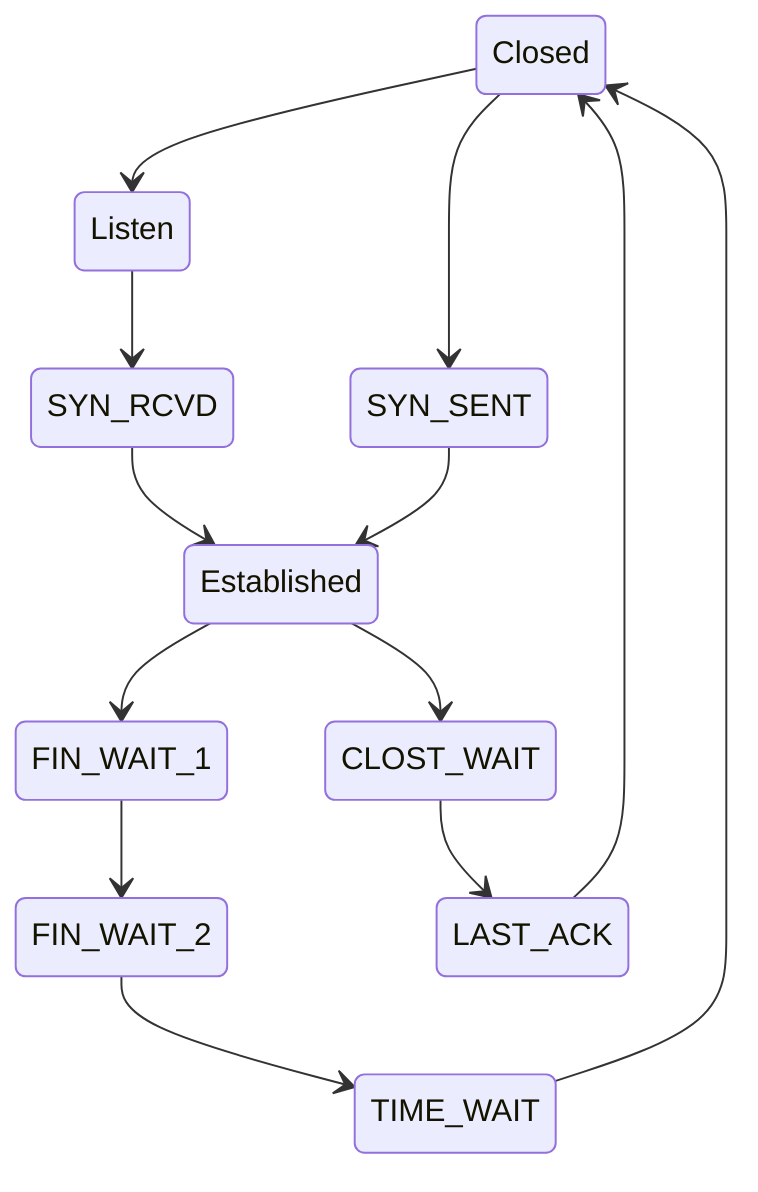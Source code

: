 stateDiagram-v2
    Closed --> Listen
    Listen --> SYN_RCVD
    SYN_RCVD --> Established
    Closed --> SYN_SENT
    SYN_SENT --> Established
    Established --> FIN_WAIT_1
    FIN_WAIT_1 --> FIN_WAIT_2
    FIN_WAIT_2 --> TIME_WAIT
    TIME_WAIT --> Closed
    Established --> CLOST_WAIT
    CLOST_WAIT --> LAST_ACK
    LAST_ACK --> Closed